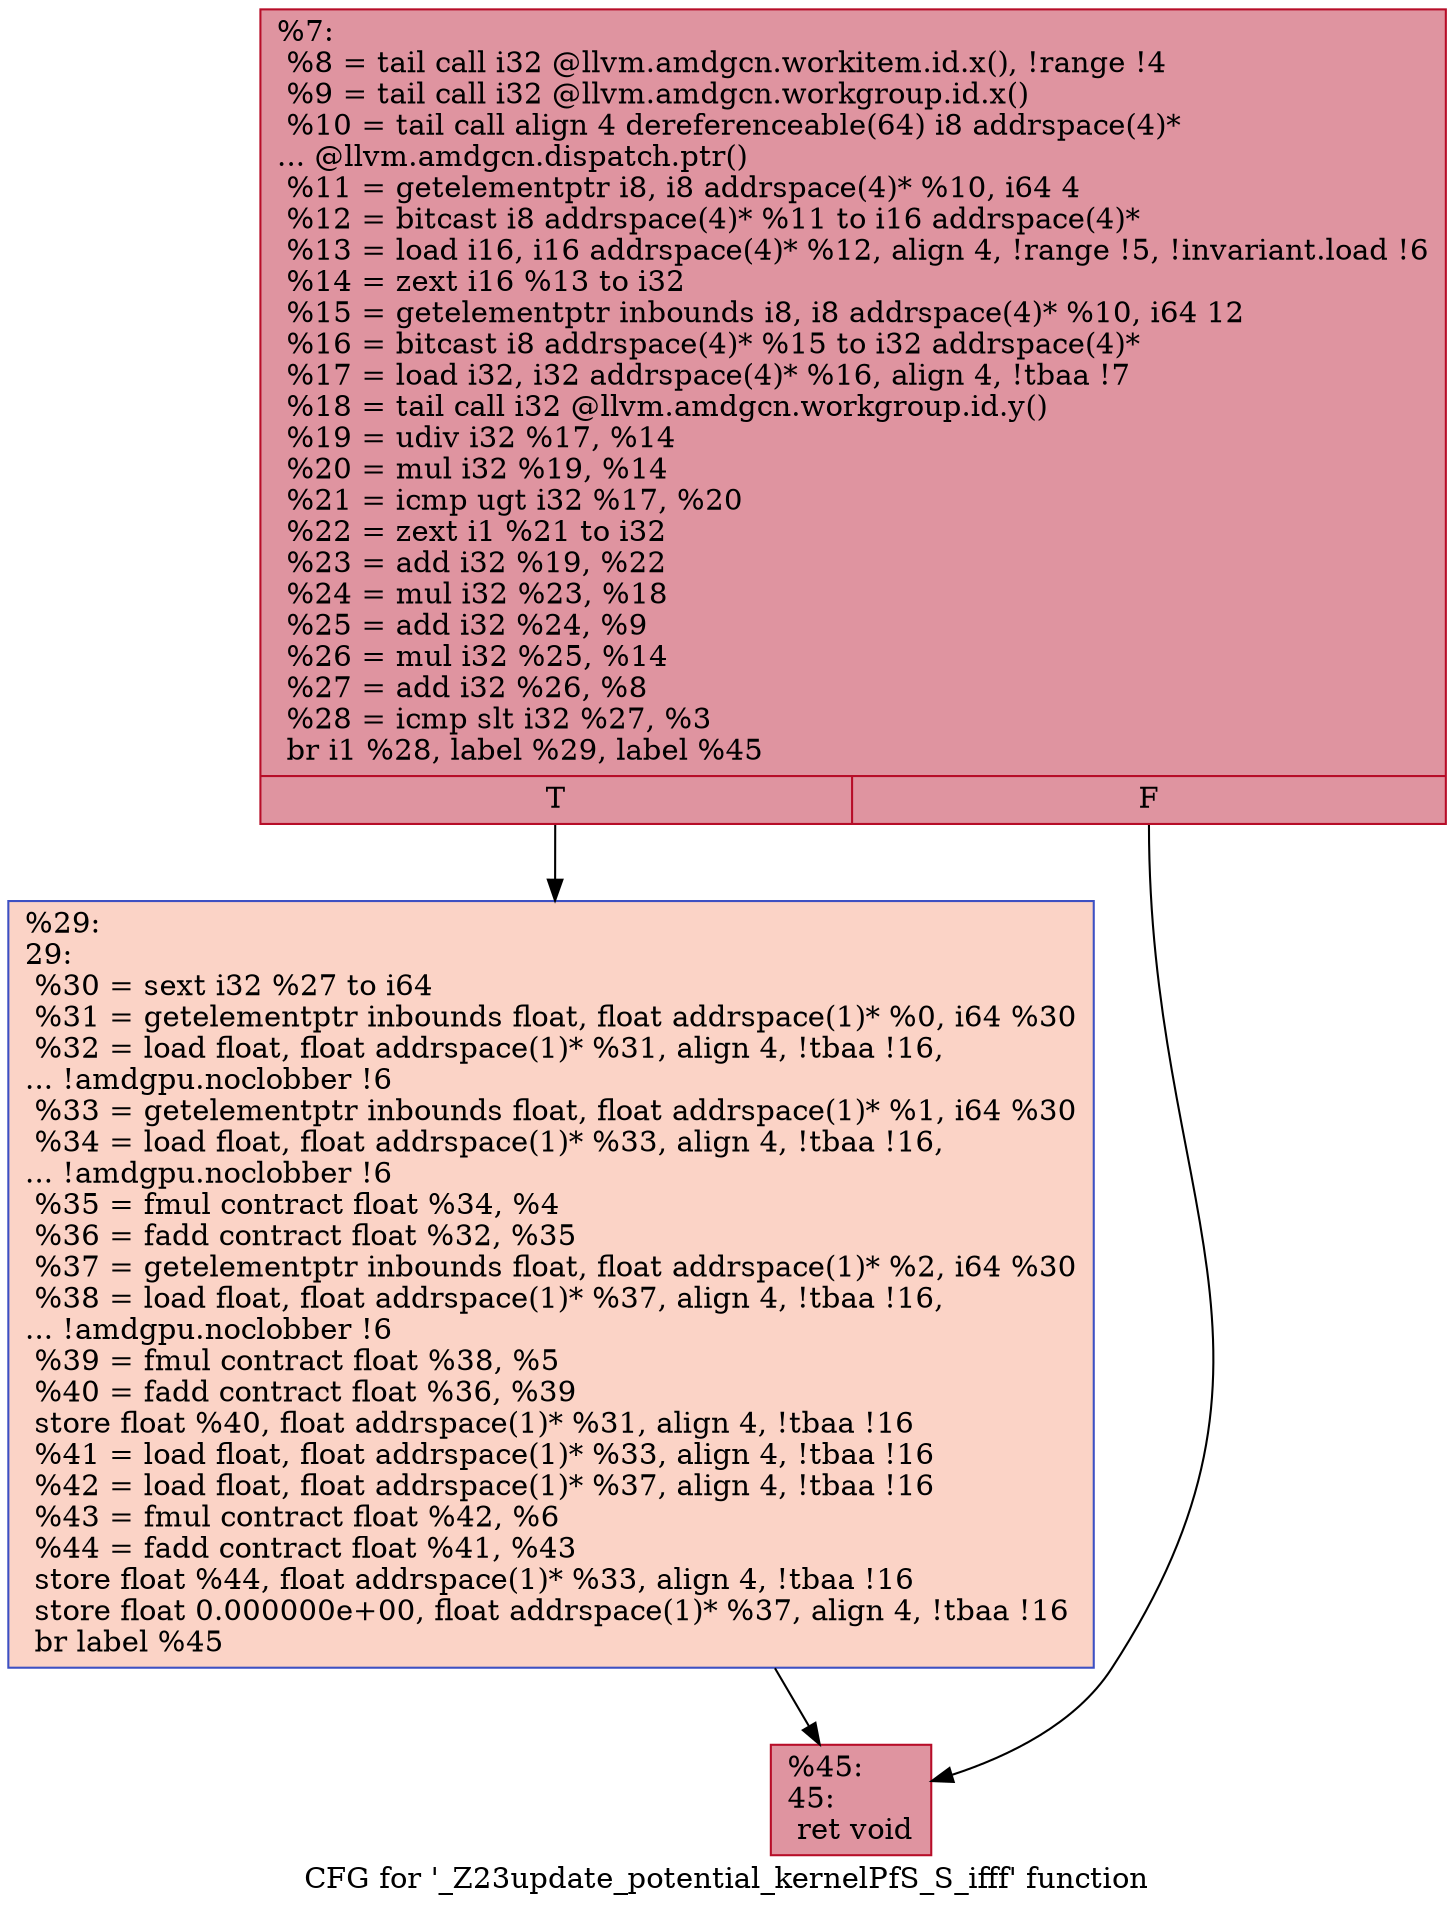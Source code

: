 digraph "CFG for '_Z23update_potential_kernelPfS_S_ifff' function" {
	label="CFG for '_Z23update_potential_kernelPfS_S_ifff' function";

	Node0x4f357a0 [shape=record,color="#b70d28ff", style=filled, fillcolor="#b70d2870",label="{%7:\l  %8 = tail call i32 @llvm.amdgcn.workitem.id.x(), !range !4\l  %9 = tail call i32 @llvm.amdgcn.workgroup.id.x()\l  %10 = tail call align 4 dereferenceable(64) i8 addrspace(4)*\l... @llvm.amdgcn.dispatch.ptr()\l  %11 = getelementptr i8, i8 addrspace(4)* %10, i64 4\l  %12 = bitcast i8 addrspace(4)* %11 to i16 addrspace(4)*\l  %13 = load i16, i16 addrspace(4)* %12, align 4, !range !5, !invariant.load !6\l  %14 = zext i16 %13 to i32\l  %15 = getelementptr inbounds i8, i8 addrspace(4)* %10, i64 12\l  %16 = bitcast i8 addrspace(4)* %15 to i32 addrspace(4)*\l  %17 = load i32, i32 addrspace(4)* %16, align 4, !tbaa !7\l  %18 = tail call i32 @llvm.amdgcn.workgroup.id.y()\l  %19 = udiv i32 %17, %14\l  %20 = mul i32 %19, %14\l  %21 = icmp ugt i32 %17, %20\l  %22 = zext i1 %21 to i32\l  %23 = add i32 %19, %22\l  %24 = mul i32 %23, %18\l  %25 = add i32 %24, %9\l  %26 = mul i32 %25, %14\l  %27 = add i32 %26, %8\l  %28 = icmp slt i32 %27, %3\l  br i1 %28, label %29, label %45\l|{<s0>T|<s1>F}}"];
	Node0x4f357a0:s0 -> Node0x4f37fa0;
	Node0x4f357a0:s1 -> Node0x4f38030;
	Node0x4f37fa0 [shape=record,color="#3d50c3ff", style=filled, fillcolor="#f59c7d70",label="{%29:\l29:                                               \l  %30 = sext i32 %27 to i64\l  %31 = getelementptr inbounds float, float addrspace(1)* %0, i64 %30\l  %32 = load float, float addrspace(1)* %31, align 4, !tbaa !16,\l... !amdgpu.noclobber !6\l  %33 = getelementptr inbounds float, float addrspace(1)* %1, i64 %30\l  %34 = load float, float addrspace(1)* %33, align 4, !tbaa !16,\l... !amdgpu.noclobber !6\l  %35 = fmul contract float %34, %4\l  %36 = fadd contract float %32, %35\l  %37 = getelementptr inbounds float, float addrspace(1)* %2, i64 %30\l  %38 = load float, float addrspace(1)* %37, align 4, !tbaa !16,\l... !amdgpu.noclobber !6\l  %39 = fmul contract float %38, %5\l  %40 = fadd contract float %36, %39\l  store float %40, float addrspace(1)* %31, align 4, !tbaa !16\l  %41 = load float, float addrspace(1)* %33, align 4, !tbaa !16\l  %42 = load float, float addrspace(1)* %37, align 4, !tbaa !16\l  %43 = fmul contract float %42, %6\l  %44 = fadd contract float %41, %43\l  store float %44, float addrspace(1)* %33, align 4, !tbaa !16\l  store float 0.000000e+00, float addrspace(1)* %37, align 4, !tbaa !16\l  br label %45\l}"];
	Node0x4f37fa0 -> Node0x4f38030;
	Node0x4f38030 [shape=record,color="#b70d28ff", style=filled, fillcolor="#b70d2870",label="{%45:\l45:                                               \l  ret void\l}"];
}
